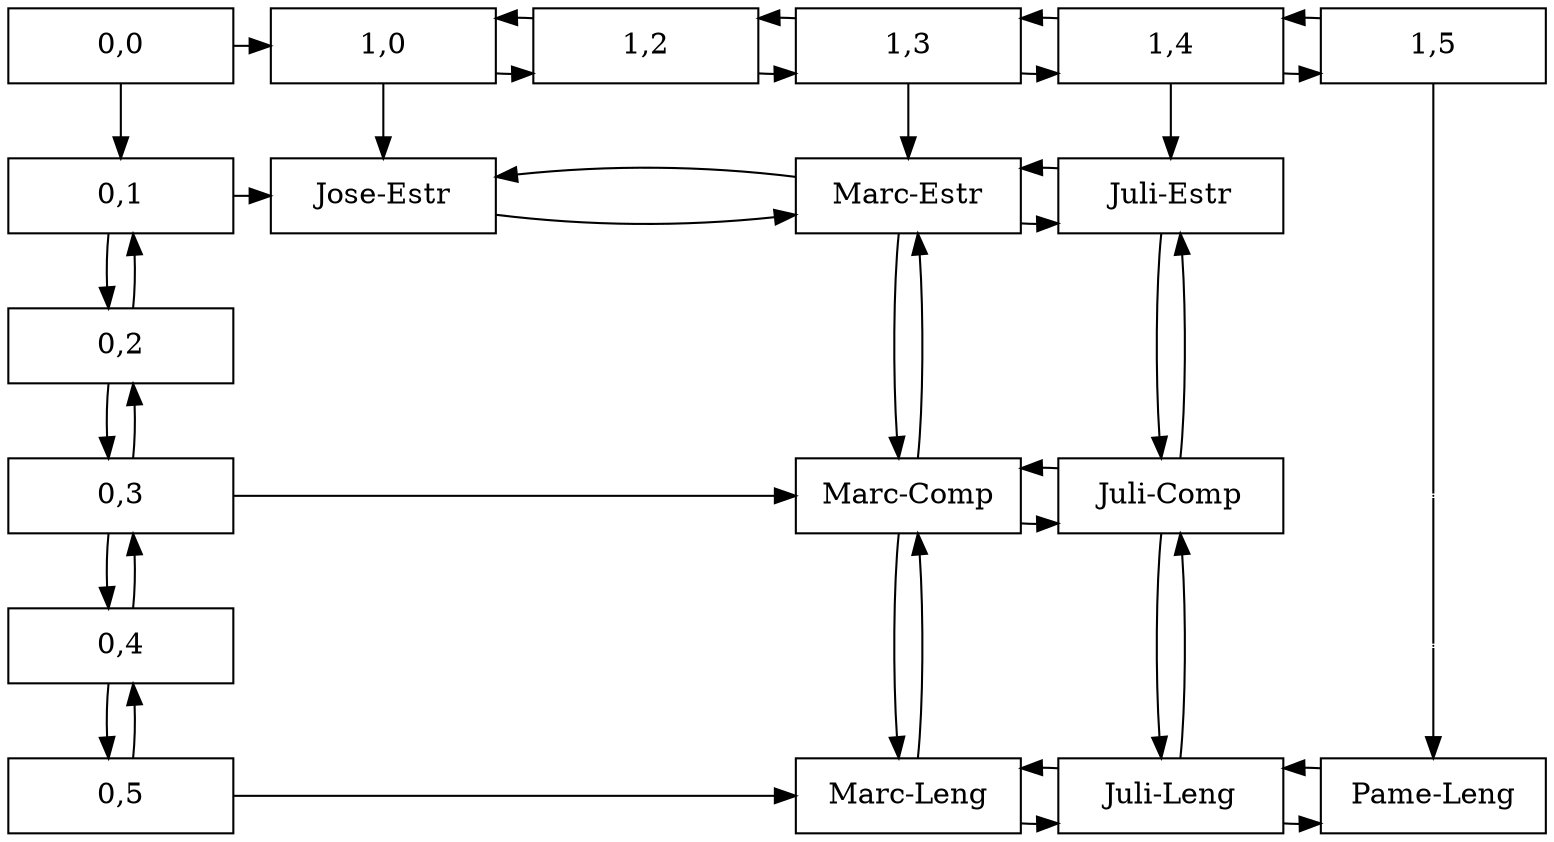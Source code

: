 digraph Sparce_Matrix {

    node [shape=box]
    
    /* add group 1 for vertical alignment */
    C00[ label = "0,0", width = 1.5, group = 1 ];
    
    /* empty nodes, needed to override graphiz' default node placement */
    e0[ shape = point, width = 0 ];
    e1[ shape = point, width = 0 ];


    //(^< ............ ............ ............ ............ ............ U S U A R I O S
    /* groups added for vertical alignment */ 
    C01 [label = "0,1" width = 1.5, group = 1 ];
    C02 [label = "0,2" width = 1.5, group = 1 ];
    C03 [label = "0,3" width = 1.5, group = 1 ];
    C04 [label = "0,4" width = 1.5, group = 1 ];
    C05 [label = "0,5" width = 1.5, group = 1 ];

    //(^< ............ Links
    C01 -> C02;
    C02 -> C01;
    C02 -> C03;
    C03 -> C02;
    C03 -> C04;
    C04 -> C03;
    C04 -> C05;
    C05 -> C04;

    //(^< ............ ............ ............ ............ ............ A R C H I V O S
    /* groups 2 to 6 added for vertical alignment */
    C10 [label = "1,0" width = 1.5, group = 2 ];
    C20 [label = "1,2" width = 1.5, group = 3 ];
    C30 [label = "1,3" width = 1.5, group = 4 ];
    C40 [label = "1,4" width = 1.5, group = 5 ];
    C50 [label = "1,5" width = 1.5, group = 6 ];

    //(^< ............ Links
    C10 -> C20;
    C20 -> C10;
    C20 -> C30;
    C30 -> C20;
    C30 -> C40;
    C40 -> C30;
    C40 -> C50;
    C50 -> C40;

    C00 -> C01;
    C00 -> C10;

    { rank = same; C00; C10; C20; C30; C40; C50; }

    //(^< ............ ............ ............ ............ ............ P E R M I S O S
    //(^< ............ ............ L E V E L   0
    /* groups 2 to 6 added for vertical alignment */
    N0_L0 [label = "Jose-Estr" width = 1.5, group = 2 ];
    N1_L0 [label = "Marc-Estr" width = 1.5, group = 4 ];
    N2_L0 [label = "Juli-Estr" width = 1.5, group = 5 ];

    //(^< ............ ............ L E V E L   2
    N0_L2 [label = "Marc-Comp" width = 1.5, group = 4 ];
    N1_L2 [label = "Juli-Comp" width = 1.5, group = 5 ];

    //(^< ............ ............ L E V E L   4
    N0_L4 [label = "Marc-Leng" width = 1.5, group = 4 ];
    N1_L4 [label = "Juli-Leng" width = 1.5, group = 5 ];
    N2_L4 [label = "Pame-Leng" width = 1.5, group = 6 ];


    //(^< ............ ............ ............ ............ ............ L I N K I N G
    //(^< ............ ............ L E V E L   0

    C01 -> N0_L0;
    C10 -> N0_L0;
    N0_L0 -> N1_L0;
    N1_L0 -> N0_L0;
    C30 -> N1_L0;
    N1_L0 -> N2_L0;
    N2_L0 -> N1_L0;
    C40 -> N2_L0;

    { rank = same; C01; N0_L0;N1_L0;N2_L0; }
    //(^< ............ ............ L E V E L   2

    C03 -> N0_L2;
    N0_L2 ->N1_L0;
    N1_L0 ->N0_L2;
    N0_L2 -> N1_L2;
    N1_L2 -> N0_L2;
    N1_L2 ->N2_L0;
    N2_L0 ->N1_L2;

    { rank = same; C03; N0_L2;N1_L2; }
    //(^< ............ ............ L E V E L   4

    C05 -> N0_L4;
    N0_L4 -> N0_L2;
    N0_L2 -> N0_L4;
    N0_L4 -> N1_L4;
    N1_L4 -> N0_L4;
    N1_L4 -> N1_L2;
    N1_L2 -> N1_L4;
    N1_L4 -> N2_L4;
    N2_L4 -> N1_L4;

    { rank = same; C05; N0_L4;N1_L4;N2_L4; }
    
    /* we divide the edge from C50 to N2_L4 into 'sub-edges',
       thus indirectly making sure that the U nodes stay in their place */
    { rank = same; C03; e0 }
    { rank = same; C04; e1 }
    C50 -> e0 -> e1[ dir = none ];
    e1 -> N2_L4;
}